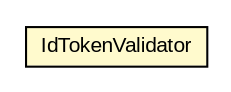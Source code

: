 #!/usr/local/bin/dot
#
# Class diagram 
# Generated by UMLGraph version R5_6-24-gf6e263 (http://www.umlgraph.org/)
#

digraph G {
	edge [fontname="arial",fontsize=10,labelfontname="arial",labelfontsize=10];
	node [fontname="arial",fontsize=10,shape=plaintext];
	nodesep=0.25;
	ranksep=0.5;
	// net.trajano.openidconnect.token.IdTokenValidator
	c5173 [label=<<table title="net.trajano.openidconnect.token.IdTokenValidator" border="0" cellborder="1" cellspacing="0" cellpadding="2" port="p" bgcolor="lemonChiffon" href="./IdTokenValidator.html">
		<tr><td><table border="0" cellspacing="0" cellpadding="1">
<tr><td align="center" balign="center"> IdTokenValidator </td></tr>
		</table></td></tr>
		</table>>, URL="./IdTokenValidator.html", fontname="arial", fontcolor="black", fontsize=10.0];
}

